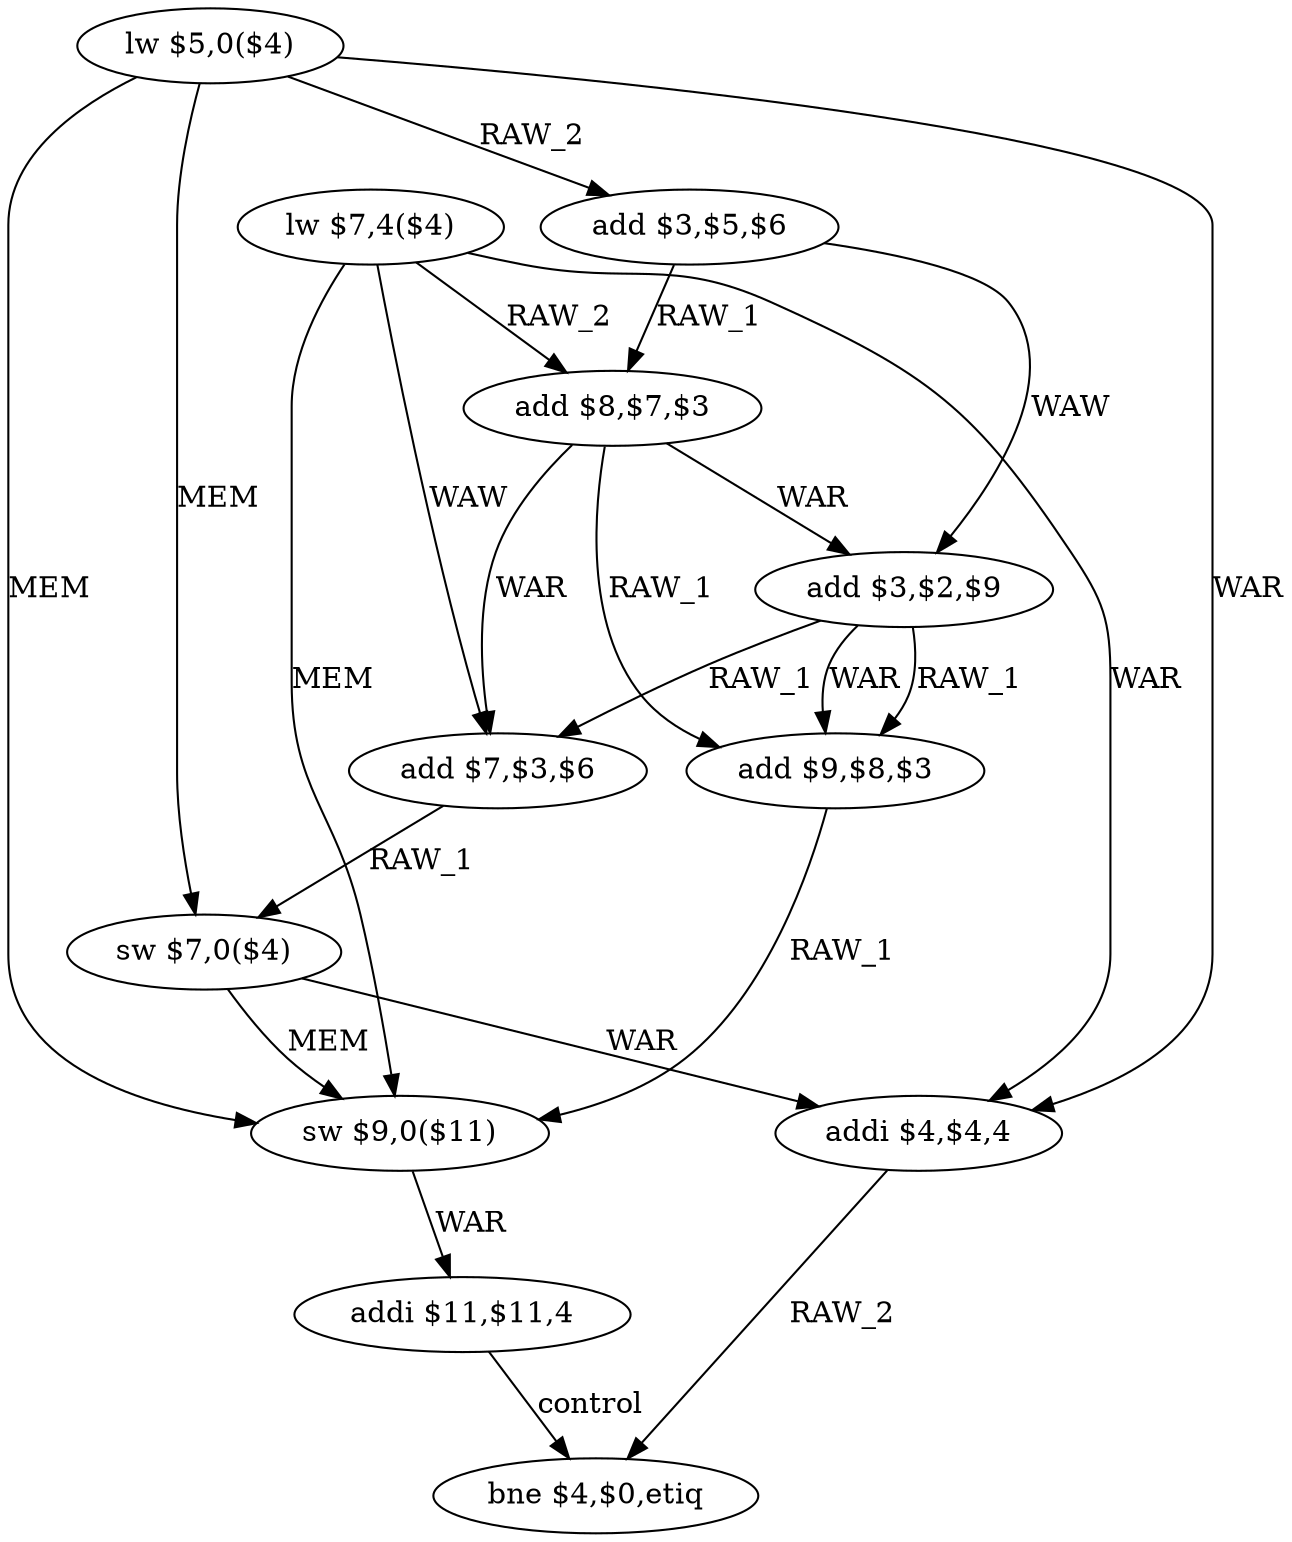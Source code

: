 digraph G1 {
node [shape = ellipse];
i0 [label = "lw $5,0($4)"] ;
i0 ->  i2 [label= "RAW_2"];
i0 ->  i6 [label= "MEM"];
i0 ->  i8 [label= "MEM"];
i0 ->  i10 [label= "WAR"];
i2 [label = "add $3,$5,$6"] ;
i2 ->  i3 [label= "RAW_1"];
i2 ->  i4 [label= "WAW"];
i3 [label = "add $8,$7,$3"] ;
i3 ->  i4 [label= "WAR"];
i3 ->  i5 [label= "WAR"];
i3 ->  i7 [label= "RAW_1"];
i4 [label = "add $3,$2,$9"] ;
i4 ->  i5 [label= "RAW_1"];
i4 ->  i7 [label= "RAW_1"];
i4 ->  i7 [label= "WAR"];
i5 [label = "add $7,$3,$6"] ;
i5 ->  i6 [label= "RAW_1"];
i6 [label = "sw $7,0($4)"] ;
i6 ->  i8 [label= "MEM"];
i6 ->  i10 [label= "WAR"];
i8 [label = "sw $9,0($11)"] ;
i8 ->  i9 [label= "WAR"];
i9 [label = "addi $11,$11,4"] ;
i9 ->  i11 [label= "control"];
i11 [label = "bne $4,$0,etiq"] ;
i10 [label = "addi $4,$4,4"] ;
i10 ->  i11 [label= "RAW_2"];
i7 [label = "add $9,$8,$3"] ;
i7 ->  i8 [label= "RAW_1"];
i1 [label = "lw $7,4($4)"] ;
i1 ->  i3 [label= "RAW_2"];
i1 ->  i5 [label= "WAW"];
i1 ->  i8 [label= "MEM"];
i1 ->  i10 [label= "WAR"];
}
